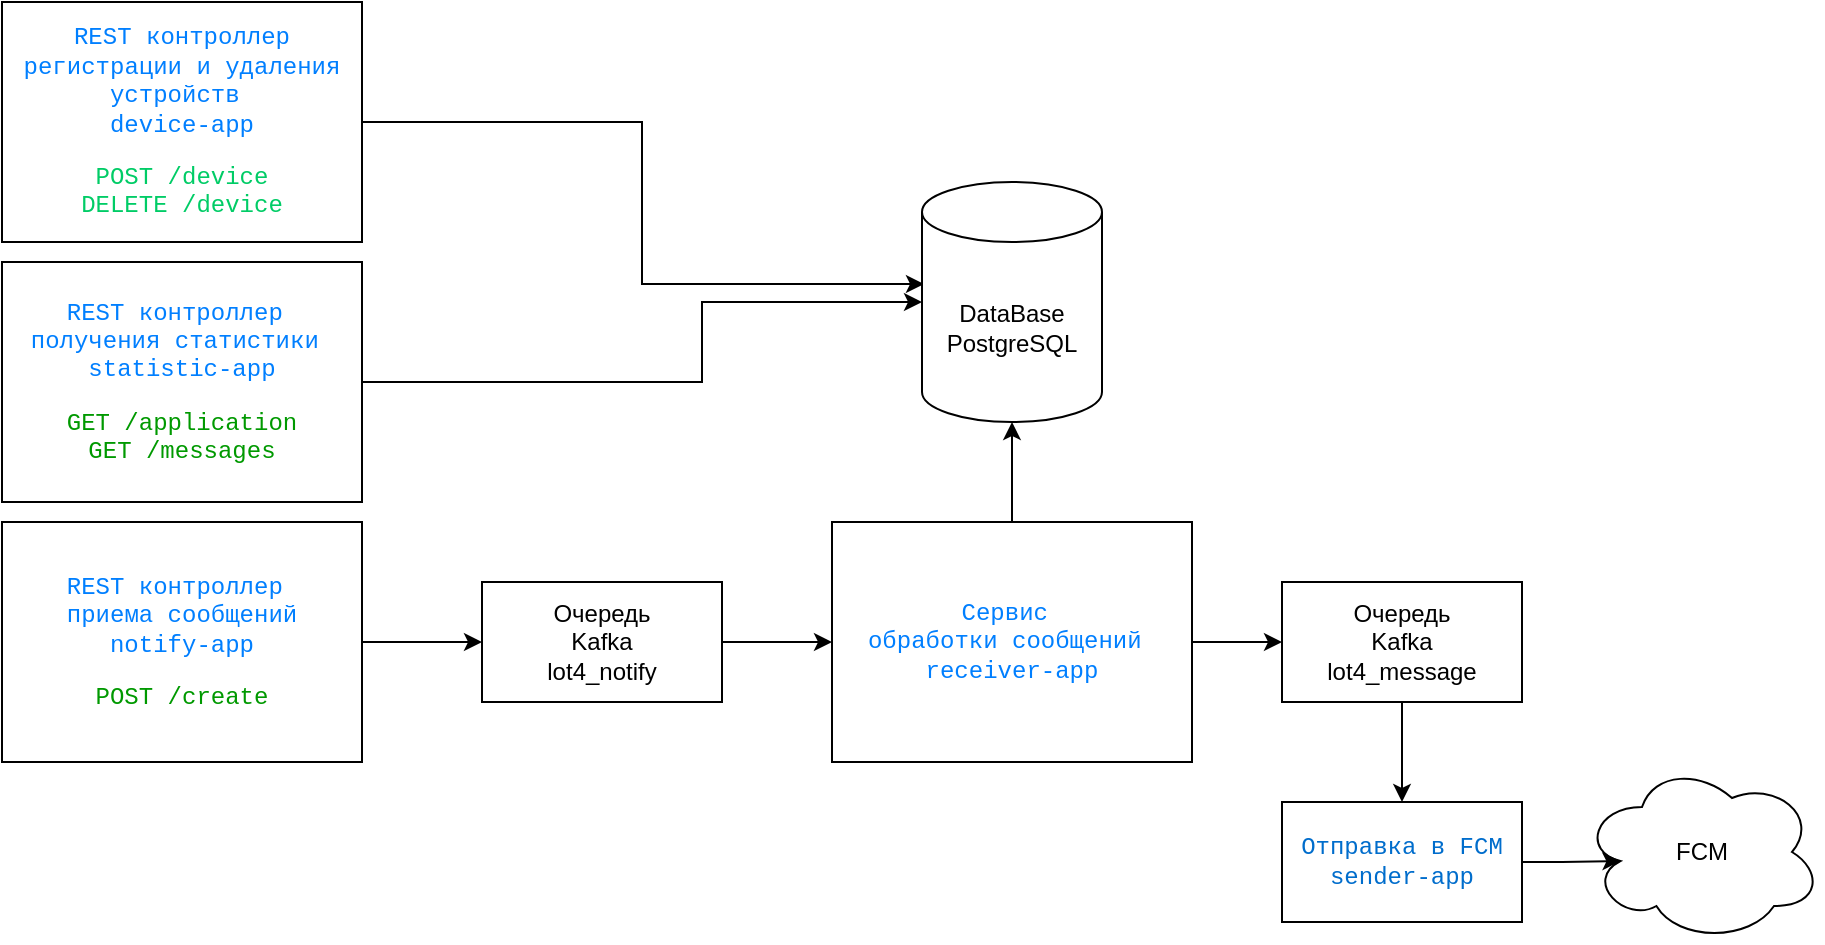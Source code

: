<mxfile version="14.6.6" type="device"><diagram id="zj5fAGoZdOq80Qvob-hJ" name="Page-1"><mxGraphModel dx="868" dy="465" grid="1" gridSize="10" guides="1" tooltips="1" connect="1" arrows="1" fold="1" page="1" pageScale="1" pageWidth="827" pageHeight="1169" math="0" shadow="0"><root><mxCell id="0"/><mxCell id="1" parent="0"/><mxCell id="Y20BvaS0R0e5gFIZP9N3-13" style="edgeStyle=orthogonalEdgeStyle;rounded=0;orthogonalLoop=1;jettySize=auto;html=1;exitX=1;exitY=0.5;exitDx=0;exitDy=0;entryX=0.011;entryY=0.425;entryDx=0;entryDy=0;entryPerimeter=0;" parent="1" source="Y20BvaS0R0e5gFIZP9N3-3" target="Y20BvaS0R0e5gFIZP9N3-5" edge="1"><mxGeometry relative="1" as="geometry"><mxPoint x="428" y="80" as="targetPoint"/></mxGeometry></mxCell><mxCell id="Y20BvaS0R0e5gFIZP9N3-3" value="&lt;pre style=&quot;background-color: rgb(255 , 255 , 255) ; font-family: &amp;#34;liberation mono&amp;#34; , monospace&quot;&gt;&lt;font color=&quot;#007fff&quot;&gt;REST контроллер&lt;br&gt;регистрации и удаления&lt;br&gt;устройств &lt;br&gt;device-app&lt;/font&gt;&lt;/pre&gt;&lt;pre style=&quot;background-color: rgb(255 , 255 , 255) ; font-family: &amp;#34;liberation mono&amp;#34; , monospace&quot;&gt;&lt;pre style=&quot;font-family: &amp;#34;liberation mono&amp;#34; , monospace&quot;&gt;&lt;font color=&quot;#00cc66&quot;&gt;POST /device&lt;br/&gt;DELETE /device&lt;/font&gt;&lt;/pre&gt;&lt;/pre&gt;" style="rounded=0;whiteSpace=wrap;html=1;" parent="1" vertex="1"><mxGeometry x="30" y="30" width="180" height="120" as="geometry"/></mxCell><mxCell id="Y20BvaS0R0e5gFIZP9N3-16" style="edgeStyle=orthogonalEdgeStyle;rounded=0;orthogonalLoop=1;jettySize=auto;html=1;exitX=1;exitY=0.5;exitDx=0;exitDy=0;entryX=0;entryY=0.5;entryDx=0;entryDy=0;" parent="1" source="Y20BvaS0R0e5gFIZP9N3-4" target="Y20BvaS0R0e5gFIZP9N3-15" edge="1"><mxGeometry relative="1" as="geometry"/></mxCell><mxCell id="NFTKWh8YmC8A1_8MNi0C-2" style="edgeStyle=orthogonalEdgeStyle;rounded=0;orthogonalLoop=1;jettySize=auto;html=1;exitX=0.5;exitY=0;exitDx=0;exitDy=0;" edge="1" parent="1" source="Y20BvaS0R0e5gFIZP9N3-4" target="Y20BvaS0R0e5gFIZP9N3-5"><mxGeometry relative="1" as="geometry"/></mxCell><mxCell id="Y20BvaS0R0e5gFIZP9N3-4" value="&lt;pre style=&quot;background-color: rgb(255 , 255 , 255) ; font-family: &amp;#34;liberation mono&amp;#34; , monospace&quot;&gt;&lt;font color=&quot;#007fff&quot;&gt;Сервис &lt;br&gt;обработки сообщений &lt;br&gt;receiver-app&lt;/font&gt;&lt;/pre&gt;" style="rounded=0;whiteSpace=wrap;html=1;" parent="1" vertex="1"><mxGeometry x="445" y="290" width="180" height="120" as="geometry"/></mxCell><mxCell id="Y20BvaS0R0e5gFIZP9N3-5" value="DataBase&lt;br&gt;PostgreSQL" style="shape=cylinder3;whiteSpace=wrap;html=1;boundedLbl=1;backgroundOutline=1;size=15;" parent="1" vertex="1"><mxGeometry x="490" y="120" width="90" height="120" as="geometry"/></mxCell><mxCell id="NFTKWh8YmC8A1_8MNi0C-3" style="edgeStyle=orthogonalEdgeStyle;rounded=0;orthogonalLoop=1;jettySize=auto;html=1;exitX=0.5;exitY=1;exitDx=0;exitDy=0;" edge="1" parent="1" source="Y20BvaS0R0e5gFIZP9N3-15" target="Y20BvaS0R0e5gFIZP9N3-18"><mxGeometry relative="1" as="geometry"/></mxCell><mxCell id="Y20BvaS0R0e5gFIZP9N3-15" value="Очередь&lt;br&gt;Kafka&lt;br&gt;lot4_message" style="rounded=0;whiteSpace=wrap;html=1;" parent="1" vertex="1"><mxGeometry x="670" y="320" width="120" height="60" as="geometry"/></mxCell><mxCell id="Y20BvaS0R0e5gFIZP9N3-17" value="FCM" style="ellipse;shape=cloud;whiteSpace=wrap;html=1;" parent="1" vertex="1"><mxGeometry x="820" y="410" width="120" height="90" as="geometry"/></mxCell><mxCell id="Y20BvaS0R0e5gFIZP9N3-21" style="edgeStyle=orthogonalEdgeStyle;rounded=0;orthogonalLoop=1;jettySize=auto;html=1;exitX=1;exitY=0.5;exitDx=0;exitDy=0;entryX=0.16;entryY=0.55;entryDx=0;entryDy=0;entryPerimeter=0;" parent="1" source="Y20BvaS0R0e5gFIZP9N3-18" target="Y20BvaS0R0e5gFIZP9N3-17" edge="1"><mxGeometry relative="1" as="geometry"/></mxCell><mxCell id="Y20BvaS0R0e5gFIZP9N3-18" value="&lt;pre style=&quot;background-color: #ffffff ; color: #080808 ; font-family: &amp;#34;liberation mono&amp;#34; , monospace ; font-size: 9 8pt&quot;&gt;&lt;span style=&quot;color: #006dcc&quot;&gt;Отправка в FCM&lt;br/&gt;sender-app&lt;/span&gt;&lt;/pre&gt;" style="rounded=0;whiteSpace=wrap;html=1;" parent="1" vertex="1"><mxGeometry x="670" y="430" width="120" height="60" as="geometry"/></mxCell><mxCell id="NFTKWh8YmC8A1_8MNi0C-1" style="edgeStyle=orthogonalEdgeStyle;rounded=0;orthogonalLoop=1;jettySize=auto;html=1;exitX=0.5;exitY=0;exitDx=0;exitDy=0;entryX=0;entryY=0.5;entryDx=0;entryDy=0;entryPerimeter=0;" edge="1" parent="1" source="Y20BvaS0R0e5gFIZP9N3-22" target="Y20BvaS0R0e5gFIZP9N3-5"><mxGeometry relative="1" as="geometry"><Array as="points"><mxPoint x="380" y="220"/><mxPoint x="380" y="180"/></Array></mxGeometry></mxCell><mxCell id="Y20BvaS0R0e5gFIZP9N3-22" value="&lt;pre style=&quot;background-color: rgb(255 , 255 , 255) ; font-family: &amp;#34;liberation mono&amp;#34; , monospace&quot;&gt;&lt;font color=&quot;#007fff&quot;&gt;REST контроллер &lt;br&gt;получения статистики &lt;br&gt;statistic-app&lt;/font&gt;&lt;/pre&gt;&lt;pre style=&quot;background-color: rgb(255 , 255 , 255) ; font-family: &amp;#34;liberation mono&amp;#34; , monospace&quot;&gt;&lt;font color=&quot;#009900&quot;&gt;GET /application&lt;br/&gt;GET /messages&lt;/font&gt;&lt;/pre&gt;" style="rounded=0;whiteSpace=wrap;html=1;direction=south;" parent="1" vertex="1"><mxGeometry x="30" y="160" width="180" height="120" as="geometry"/></mxCell><mxCell id="NFTKWh8YmC8A1_8MNi0C-6" style="edgeStyle=orthogonalEdgeStyle;rounded=0;orthogonalLoop=1;jettySize=auto;html=1;exitX=0.5;exitY=0;exitDx=0;exitDy=0;entryX=0;entryY=0.5;entryDx=0;entryDy=0;" edge="1" parent="1" source="NFTKWh8YmC8A1_8MNi0C-4" target="NFTKWh8YmC8A1_8MNi0C-5"><mxGeometry relative="1" as="geometry"/></mxCell><mxCell id="NFTKWh8YmC8A1_8MNi0C-4" value="&lt;pre style=&quot;background-color: rgb(255 , 255 , 255) ; font-family: &amp;#34;liberation mono&amp;#34; , monospace&quot;&gt;&lt;font color=&quot;#007fff&quot;&gt;REST контроллер &lt;br&gt;приема сообщений&lt;br/&gt;notify-app&lt;/font&gt;&lt;/pre&gt;&lt;pre style=&quot;background-color: rgb(255 , 255 , 255) ; font-family: &amp;#34;liberation mono&amp;#34; , monospace&quot;&gt;&lt;font color=&quot;#009900&quot;&gt;POST /create&lt;br&gt;&lt;/font&gt;&lt;/pre&gt;" style="rounded=0;whiteSpace=wrap;html=1;direction=south;" vertex="1" parent="1"><mxGeometry x="30" y="290" width="180" height="120" as="geometry"/></mxCell><mxCell id="NFTKWh8YmC8A1_8MNi0C-7" style="edgeStyle=orthogonalEdgeStyle;rounded=0;orthogonalLoop=1;jettySize=auto;html=1;exitX=1;exitY=0.5;exitDx=0;exitDy=0;entryX=0;entryY=0.5;entryDx=0;entryDy=0;" edge="1" parent="1" source="NFTKWh8YmC8A1_8MNi0C-5" target="Y20BvaS0R0e5gFIZP9N3-4"><mxGeometry relative="1" as="geometry"/></mxCell><mxCell id="NFTKWh8YmC8A1_8MNi0C-5" value="Очередь&lt;br&gt;Kafka&lt;br&gt;lot4_notify" style="rounded=0;whiteSpace=wrap;html=1;" vertex="1" parent="1"><mxGeometry x="270" y="320" width="120" height="60" as="geometry"/></mxCell></root></mxGraphModel></diagram></mxfile>